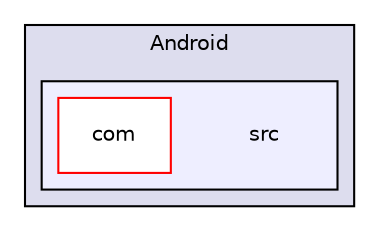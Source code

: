 digraph "PVR/SDK_3.4/Examples/Intermediate/EdgeDetection/OGLES2/Build/Android/src" {
  compound=true
  node [ fontsize="10", fontname="Helvetica"];
  edge [ labelfontsize="10", labelfontname="Helvetica"];
  subgraph clusterdir_a238ea6e188e678902424585e42e7567 {
    graph [ bgcolor="#ddddee", pencolor="black", label="Android" fontname="Helvetica", fontsize="10", URL="dir_a238ea6e188e678902424585e42e7567.html"]
  subgraph clusterdir_02904275f05c0c6657c3560dbc8d38f8 {
    graph [ bgcolor="#eeeeff", pencolor="black", label="" URL="dir_02904275f05c0c6657c3560dbc8d38f8.html"];
    dir_02904275f05c0c6657c3560dbc8d38f8 [shape=plaintext label="src"];
    dir_3de750f7e304448efbea976386fe11d6 [shape=box label="com" color="red" fillcolor="white" style="filled" URL="dir_3de750f7e304448efbea976386fe11d6.html"];
  }
  }
}
